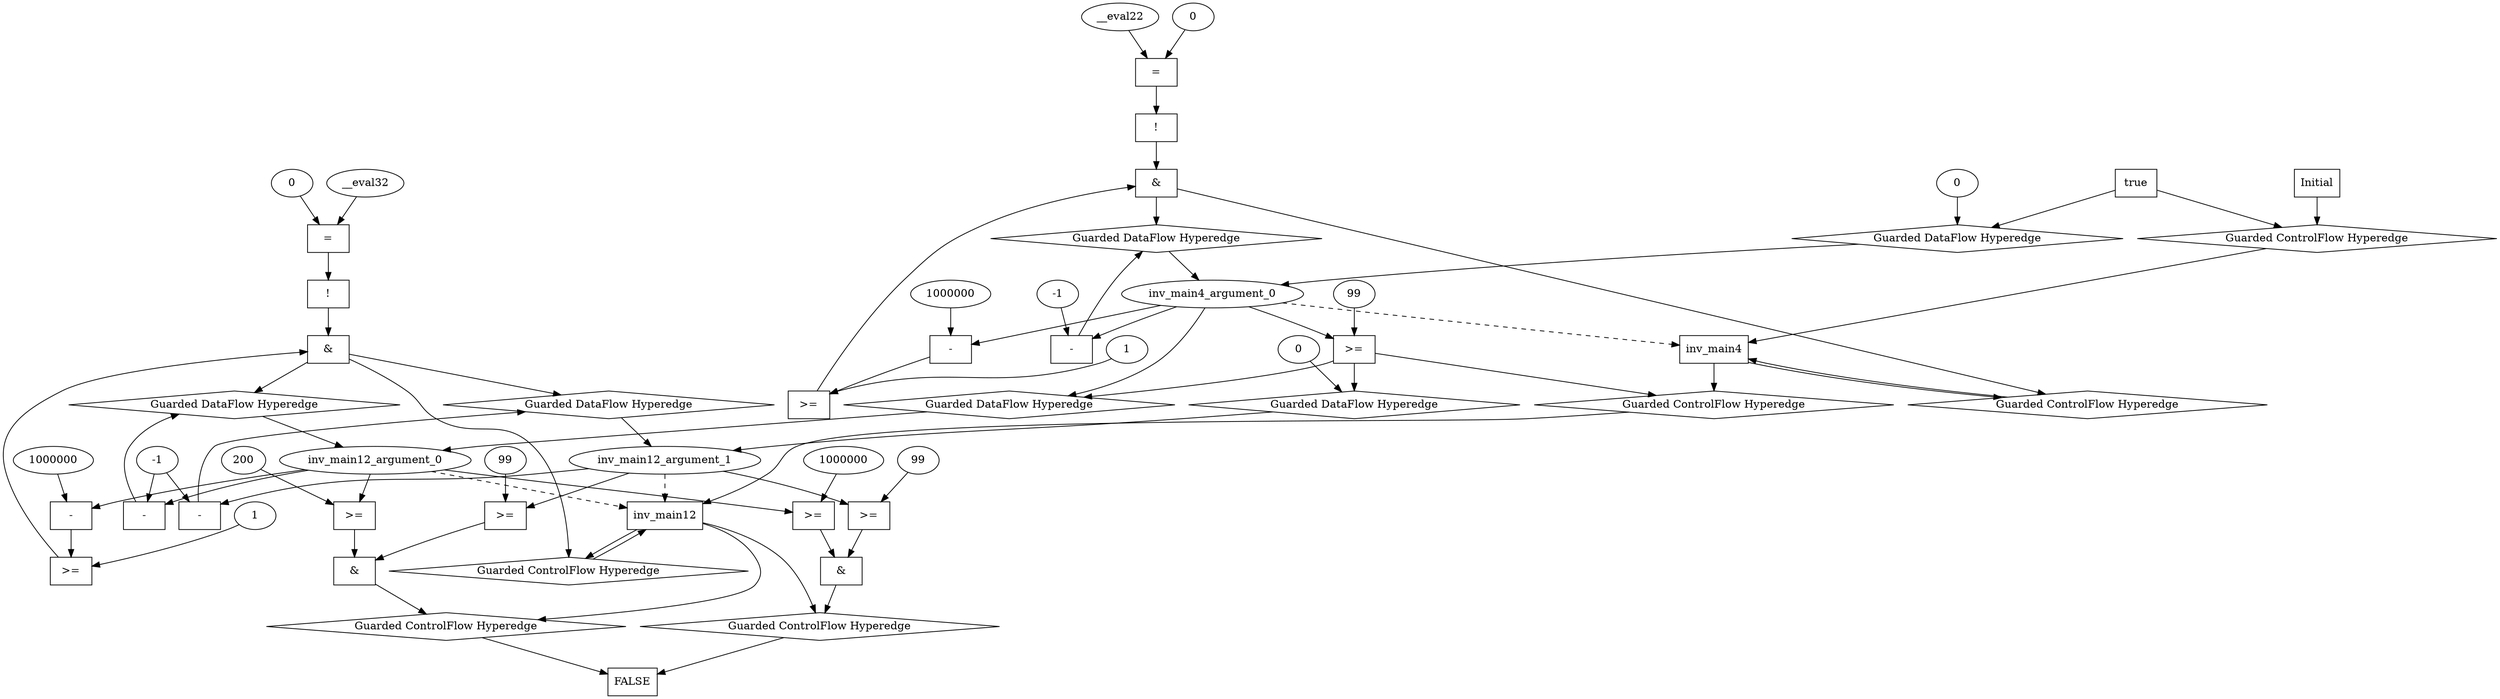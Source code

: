 digraph dag {
inv_main12 [label="inv_main12" shape="rect"];
inv_main4 [label="inv_main4" shape="rect"];
FALSE [label="FALSE" shape="rect"];
Initial [label="Initial" shape="rect"];
ControlFowHyperEdge_0 [label="Guarded ControlFlow Hyperedge" shape="diamond"];
Initial -> ControlFowHyperEdge_0[label=""]
ControlFowHyperEdge_0 -> inv_main4[label=""]
ControlFowHyperEdge_1 [label="Guarded ControlFlow Hyperedge" shape="diamond"];
inv_main4 -> ControlFowHyperEdge_1[label=""]
ControlFowHyperEdge_1 -> inv_main4[label=""]
ControlFowHyperEdge_2 [label="Guarded ControlFlow Hyperedge" shape="diamond"];
inv_main4 -> ControlFowHyperEdge_2[label=""]
ControlFowHyperEdge_2 -> inv_main12[label=""]
ControlFowHyperEdge_3 [label="Guarded ControlFlow Hyperedge" shape="diamond"];
inv_main12 -> ControlFowHyperEdge_3[label=""]
ControlFowHyperEdge_3 -> inv_main12[label=""]
ControlFowHyperEdge_4 [label="Guarded ControlFlow Hyperedge" shape="diamond"];
inv_main12 -> ControlFowHyperEdge_4[label=""]
ControlFowHyperEdge_4 -> FALSE[label=""]
ControlFowHyperEdge_5 [label="Guarded ControlFlow Hyperedge" shape="diamond"];
inv_main12 -> ControlFowHyperEdge_5[label=""]
ControlFowHyperEdge_5 -> FALSE[label=""]
inv_main4_argument_0 [label="inv_main4_argument_0" shape="oval"];
inv_main4_argument_0 -> inv_main4[label="" style="dashed"]
inv_main12_argument_0 [label="inv_main12_argument_0" shape="oval"];
inv_main12_argument_0 -> inv_main12[label="" style="dashed"]
inv_main12_argument_1 [label="inv_main12_argument_1" shape="oval"];
inv_main12_argument_1 -> inv_main12[label="" style="dashed"]

true_0 [label="true" shape="rect"];
true_0->ControlFowHyperEdge_0 [label=""];
xxxinv_main4___Initial_0xxxdataFlow_0_node_0 [label="0"];

xxxinv_main4___Initial_0xxxdataFlow_0_node_0->DataFowHyperEdge_0_inv_main4_argument_0 [label=""];
xxxinv_main4___inv_main4_1xxx_and [label="&" shape="rect"];
xxxinv_main4___inv_main4_1xxxguard_0_node_0 [label="!" shape="rect"];
xxxinv_main4___inv_main4_1xxxguard_0_node_1 [label="=" shape="rect"];
xxxinv_main4___inv_main4_1xxxguard_0_node_2 [label="__eval22"];
xxxinv_main4___inv_main4_1xxxguard_0_node_3 [label="0"];
xxxinv_main4___inv_main4_1xxxguard_0_node_1->xxxinv_main4___inv_main4_1xxxguard_0_node_0
xxxinv_main4___inv_main4_1xxxguard_0_node_2->xxxinv_main4___inv_main4_1xxxguard_0_node_1
xxxinv_main4___inv_main4_1xxxguard_0_node_3->xxxinv_main4___inv_main4_1xxxguard_0_node_1

xxxinv_main4___inv_main4_1xxxguard_0_node_0->xxxinv_main4___inv_main4_1xxx_and [label=""];
xxxinv_main4___inv_main4_1xxxguard1_node_0 [label=">=" shape="rect"];
xxxinv_main4___inv_main4_1xxxguard1_node_1 [label="-" shape="rect"];
xxxinv_main4___inv_main4_1xxxguard1_node_2 [label="1000000"];
xxxinv_main4___inv_main4_1xxxguard1_node_4 [label="1"];
xxxinv_main4___inv_main4_1xxxguard1_node_1->xxxinv_main4___inv_main4_1xxxguard1_node_0
xxxinv_main4___inv_main4_1xxxguard1_node_4->xxxinv_main4___inv_main4_1xxxguard1_node_0
xxxinv_main4___inv_main4_1xxxguard1_node_2->xxxinv_main4___inv_main4_1xxxguard1_node_1
inv_main4_argument_0->xxxinv_main4___inv_main4_1xxxguard1_node_1

xxxinv_main4___inv_main4_1xxxguard1_node_0->xxxinv_main4___inv_main4_1xxx_and [label=""];
xxxinv_main4___inv_main4_1xxx_and->ControlFowHyperEdge_1 [label=""];
xxxinv_main4___inv_main4_1xxxdataFlow_0_node_0 [label="-" shape="rect"];
xxxinv_main4___inv_main4_1xxxdataFlow_0_node_2 [label="-1"];
inv_main4_argument_0->xxxinv_main4___inv_main4_1xxxdataFlow_0_node_0
xxxinv_main4___inv_main4_1xxxdataFlow_0_node_2->xxxinv_main4___inv_main4_1xxxdataFlow_0_node_0

xxxinv_main4___inv_main4_1xxxdataFlow_0_node_0->DataFowHyperEdge_1_inv_main4_argument_0 [label=""];
xxxinv_main12___inv_main4_2xxxguard_0_node_0 [label=">=" shape="rect"];
xxxinv_main12___inv_main4_2xxxguard_0_node_1 [label="99"];
xxxinv_main12___inv_main4_2xxxguard_0_node_1->xxxinv_main12___inv_main4_2xxxguard_0_node_0
inv_main4_argument_0->xxxinv_main12___inv_main4_2xxxguard_0_node_0

xxxinv_main12___inv_main4_2xxxguard_0_node_0->ControlFowHyperEdge_2 [label=""];
xxxinv_main12___inv_main4_2xxxdataFlow_0_node_0 [label="0"];

xxxinv_main12___inv_main4_2xxxdataFlow_0_node_0->DataFowHyperEdge_2_inv_main12_argument_1 [label=""];
xxxinv_main12___inv_main12_3xxx_and [label="&" shape="rect"];
xxxinv_main12___inv_main12_3xxxguard_0_node_0 [label="!" shape="rect"];
xxxinv_main12___inv_main12_3xxxguard_0_node_1 [label="=" shape="rect"];
xxxinv_main12___inv_main12_3xxxguard_0_node_2 [label="__eval32"];
xxxinv_main12___inv_main12_3xxxguard_0_node_3 [label="0"];
xxxinv_main12___inv_main12_3xxxguard_0_node_1->xxxinv_main12___inv_main12_3xxxguard_0_node_0
xxxinv_main12___inv_main12_3xxxguard_0_node_2->xxxinv_main12___inv_main12_3xxxguard_0_node_1
xxxinv_main12___inv_main12_3xxxguard_0_node_3->xxxinv_main12___inv_main12_3xxxguard_0_node_1

xxxinv_main12___inv_main12_3xxxguard_0_node_0->xxxinv_main12___inv_main12_3xxx_and [label=""];
xxxinv_main12___inv_main12_3xxxguard1_node_0 [label=">=" shape="rect"];
xxxinv_main12___inv_main12_3xxxguard1_node_1 [label="-" shape="rect"];
xxxinv_main12___inv_main12_3xxxguard1_node_2 [label="1000000"];
xxxinv_main12___inv_main12_3xxxguard1_node_4 [label="1"];
xxxinv_main12___inv_main12_3xxxguard1_node_1->xxxinv_main12___inv_main12_3xxxguard1_node_0
xxxinv_main12___inv_main12_3xxxguard1_node_4->xxxinv_main12___inv_main12_3xxxguard1_node_0
xxxinv_main12___inv_main12_3xxxguard1_node_2->xxxinv_main12___inv_main12_3xxxguard1_node_1
inv_main12_argument_0->xxxinv_main12___inv_main12_3xxxguard1_node_1

xxxinv_main12___inv_main12_3xxxguard1_node_0->xxxinv_main12___inv_main12_3xxx_and [label=""];
xxxinv_main12___inv_main12_3xxx_and->ControlFowHyperEdge_3 [label=""];
xxxinv_main12___inv_main12_3xxxdataFlow_0_node_0 [label="-" shape="rect"];
xxxinv_main12___inv_main12_3xxxdataFlow_0_node_2 [label="-1"];
inv_main12_argument_0->xxxinv_main12___inv_main12_3xxxdataFlow_0_node_0
xxxinv_main12___inv_main12_3xxxdataFlow_0_node_2->xxxinv_main12___inv_main12_3xxxdataFlow_0_node_0

xxxinv_main12___inv_main12_3xxxdataFlow_0_node_0->DataFowHyperEdge_3_inv_main12_argument_0 [label=""];
xxxinv_main12___inv_main12_3xxxdataFlow1_node_0 [label="-" shape="rect"];
inv_main12_argument_1->xxxinv_main12___inv_main12_3xxxdataFlow1_node_0
xxxinv_main12___inv_main12_3xxxdataFlow_0_node_2->xxxinv_main12___inv_main12_3xxxdataFlow1_node_0

xxxinv_main12___inv_main12_3xxxdataFlow1_node_0->DataFowHyperEdge_3_inv_main12_argument_1 [label=""];
xxxFALSE___inv_main12_4xxx_and [label="&" shape="rect"];
xxxFALSE___inv_main12_4xxxguard_0_node_0 [label=">=" shape="rect"];
xxxFALSE___inv_main12_4xxxguard_0_node_1 [label="99"];
xxxFALSE___inv_main12_4xxxguard_0_node_1->xxxFALSE___inv_main12_4xxxguard_0_node_0
inv_main12_argument_1->xxxFALSE___inv_main12_4xxxguard_0_node_0

xxxFALSE___inv_main12_4xxxguard_0_node_0->xxxFALSE___inv_main12_4xxx_and [label=""];
xxxFALSE___inv_main12_4xxxguard1_node_0 [label=">=" shape="rect"];
xxxFALSE___inv_main12_4xxxguard1_node_2 [label="200"];
inv_main12_argument_0->xxxFALSE___inv_main12_4xxxguard1_node_0
xxxFALSE___inv_main12_4xxxguard1_node_2->xxxFALSE___inv_main12_4xxxguard1_node_0

xxxFALSE___inv_main12_4xxxguard1_node_0->xxxFALSE___inv_main12_4xxx_and [label=""];
xxxFALSE___inv_main12_4xxx_and->ControlFowHyperEdge_4 [label=""];
xxxFALSE___inv_main12_5xxx_and [label="&" shape="rect"];
xxxFALSE___inv_main12_5xxxguard_0_node_0 [label=">=" shape="rect"];
xxxFALSE___inv_main12_5xxxguard_0_node_1 [label="99"];
xxxFALSE___inv_main12_5xxxguard_0_node_1->xxxFALSE___inv_main12_5xxxguard_0_node_0
inv_main12_argument_1->xxxFALSE___inv_main12_5xxxguard_0_node_0

xxxFALSE___inv_main12_5xxxguard_0_node_0->xxxFALSE___inv_main12_5xxx_and [label=""];
xxxFALSE___inv_main12_5xxxguard1_node_0 [label=">=" shape="rect"];
xxxFALSE___inv_main12_5xxxguard1_node_2 [label="1000000"];
inv_main12_argument_0->xxxFALSE___inv_main12_5xxxguard1_node_0
xxxFALSE___inv_main12_5xxxguard1_node_2->xxxFALSE___inv_main12_5xxxguard1_node_0

xxxFALSE___inv_main12_5xxxguard1_node_0->xxxFALSE___inv_main12_5xxx_and [label=""];
xxxFALSE___inv_main12_5xxx_and->ControlFowHyperEdge_5 [label=""];
DataFowHyperEdge_0_inv_main4_argument_0 [label="Guarded DataFlow Hyperedge" shape="diamond"];
DataFowHyperEdge_0_inv_main4_argument_0 -> inv_main4_argument_0[label=""]
true_0->DataFowHyperEdge_0_inv_main4_argument_0 [label=""];
DataFowHyperEdge_1_inv_main4_argument_0 [label="Guarded DataFlow Hyperedge" shape="diamond"];
DataFowHyperEdge_1_inv_main4_argument_0 -> inv_main4_argument_0[label=""]
xxxinv_main4___inv_main4_1xxx_and -> DataFowHyperEdge_1_inv_main4_argument_0[label=""]
DataFowHyperEdge_2_inv_main12_argument_0 [label="Guarded DataFlow Hyperedge" shape="diamond"];
DataFowHyperEdge_2_inv_main12_argument_0 -> inv_main12_argument_0[label=""]
xxxinv_main12___inv_main4_2xxxguard_0_node_0 -> DataFowHyperEdge_2_inv_main12_argument_0[label=""]
DataFowHyperEdge_2_inv_main12_argument_1 [label="Guarded DataFlow Hyperedge" shape="diamond"];
DataFowHyperEdge_2_inv_main12_argument_1 -> inv_main12_argument_1[label=""]
xxxinv_main12___inv_main4_2xxxguard_0_node_0 -> DataFowHyperEdge_2_inv_main12_argument_1[label=""]
DataFowHyperEdge_3_inv_main12_argument_0 [label="Guarded DataFlow Hyperedge" shape="diamond"];
DataFowHyperEdge_3_inv_main12_argument_0 -> inv_main12_argument_0[label=""]
xxxinv_main12___inv_main12_3xxx_and -> DataFowHyperEdge_3_inv_main12_argument_0[label=""]
DataFowHyperEdge_3_inv_main12_argument_1 [label="Guarded DataFlow Hyperedge" shape="diamond"];
DataFowHyperEdge_3_inv_main12_argument_1 -> inv_main12_argument_1[label=""]
xxxinv_main12___inv_main12_3xxx_and -> DataFowHyperEdge_3_inv_main12_argument_1[label=""]
inv_main4_argument_0 -> DataFowHyperEdge_2_inv_main12_argument_0[label=""]
}
